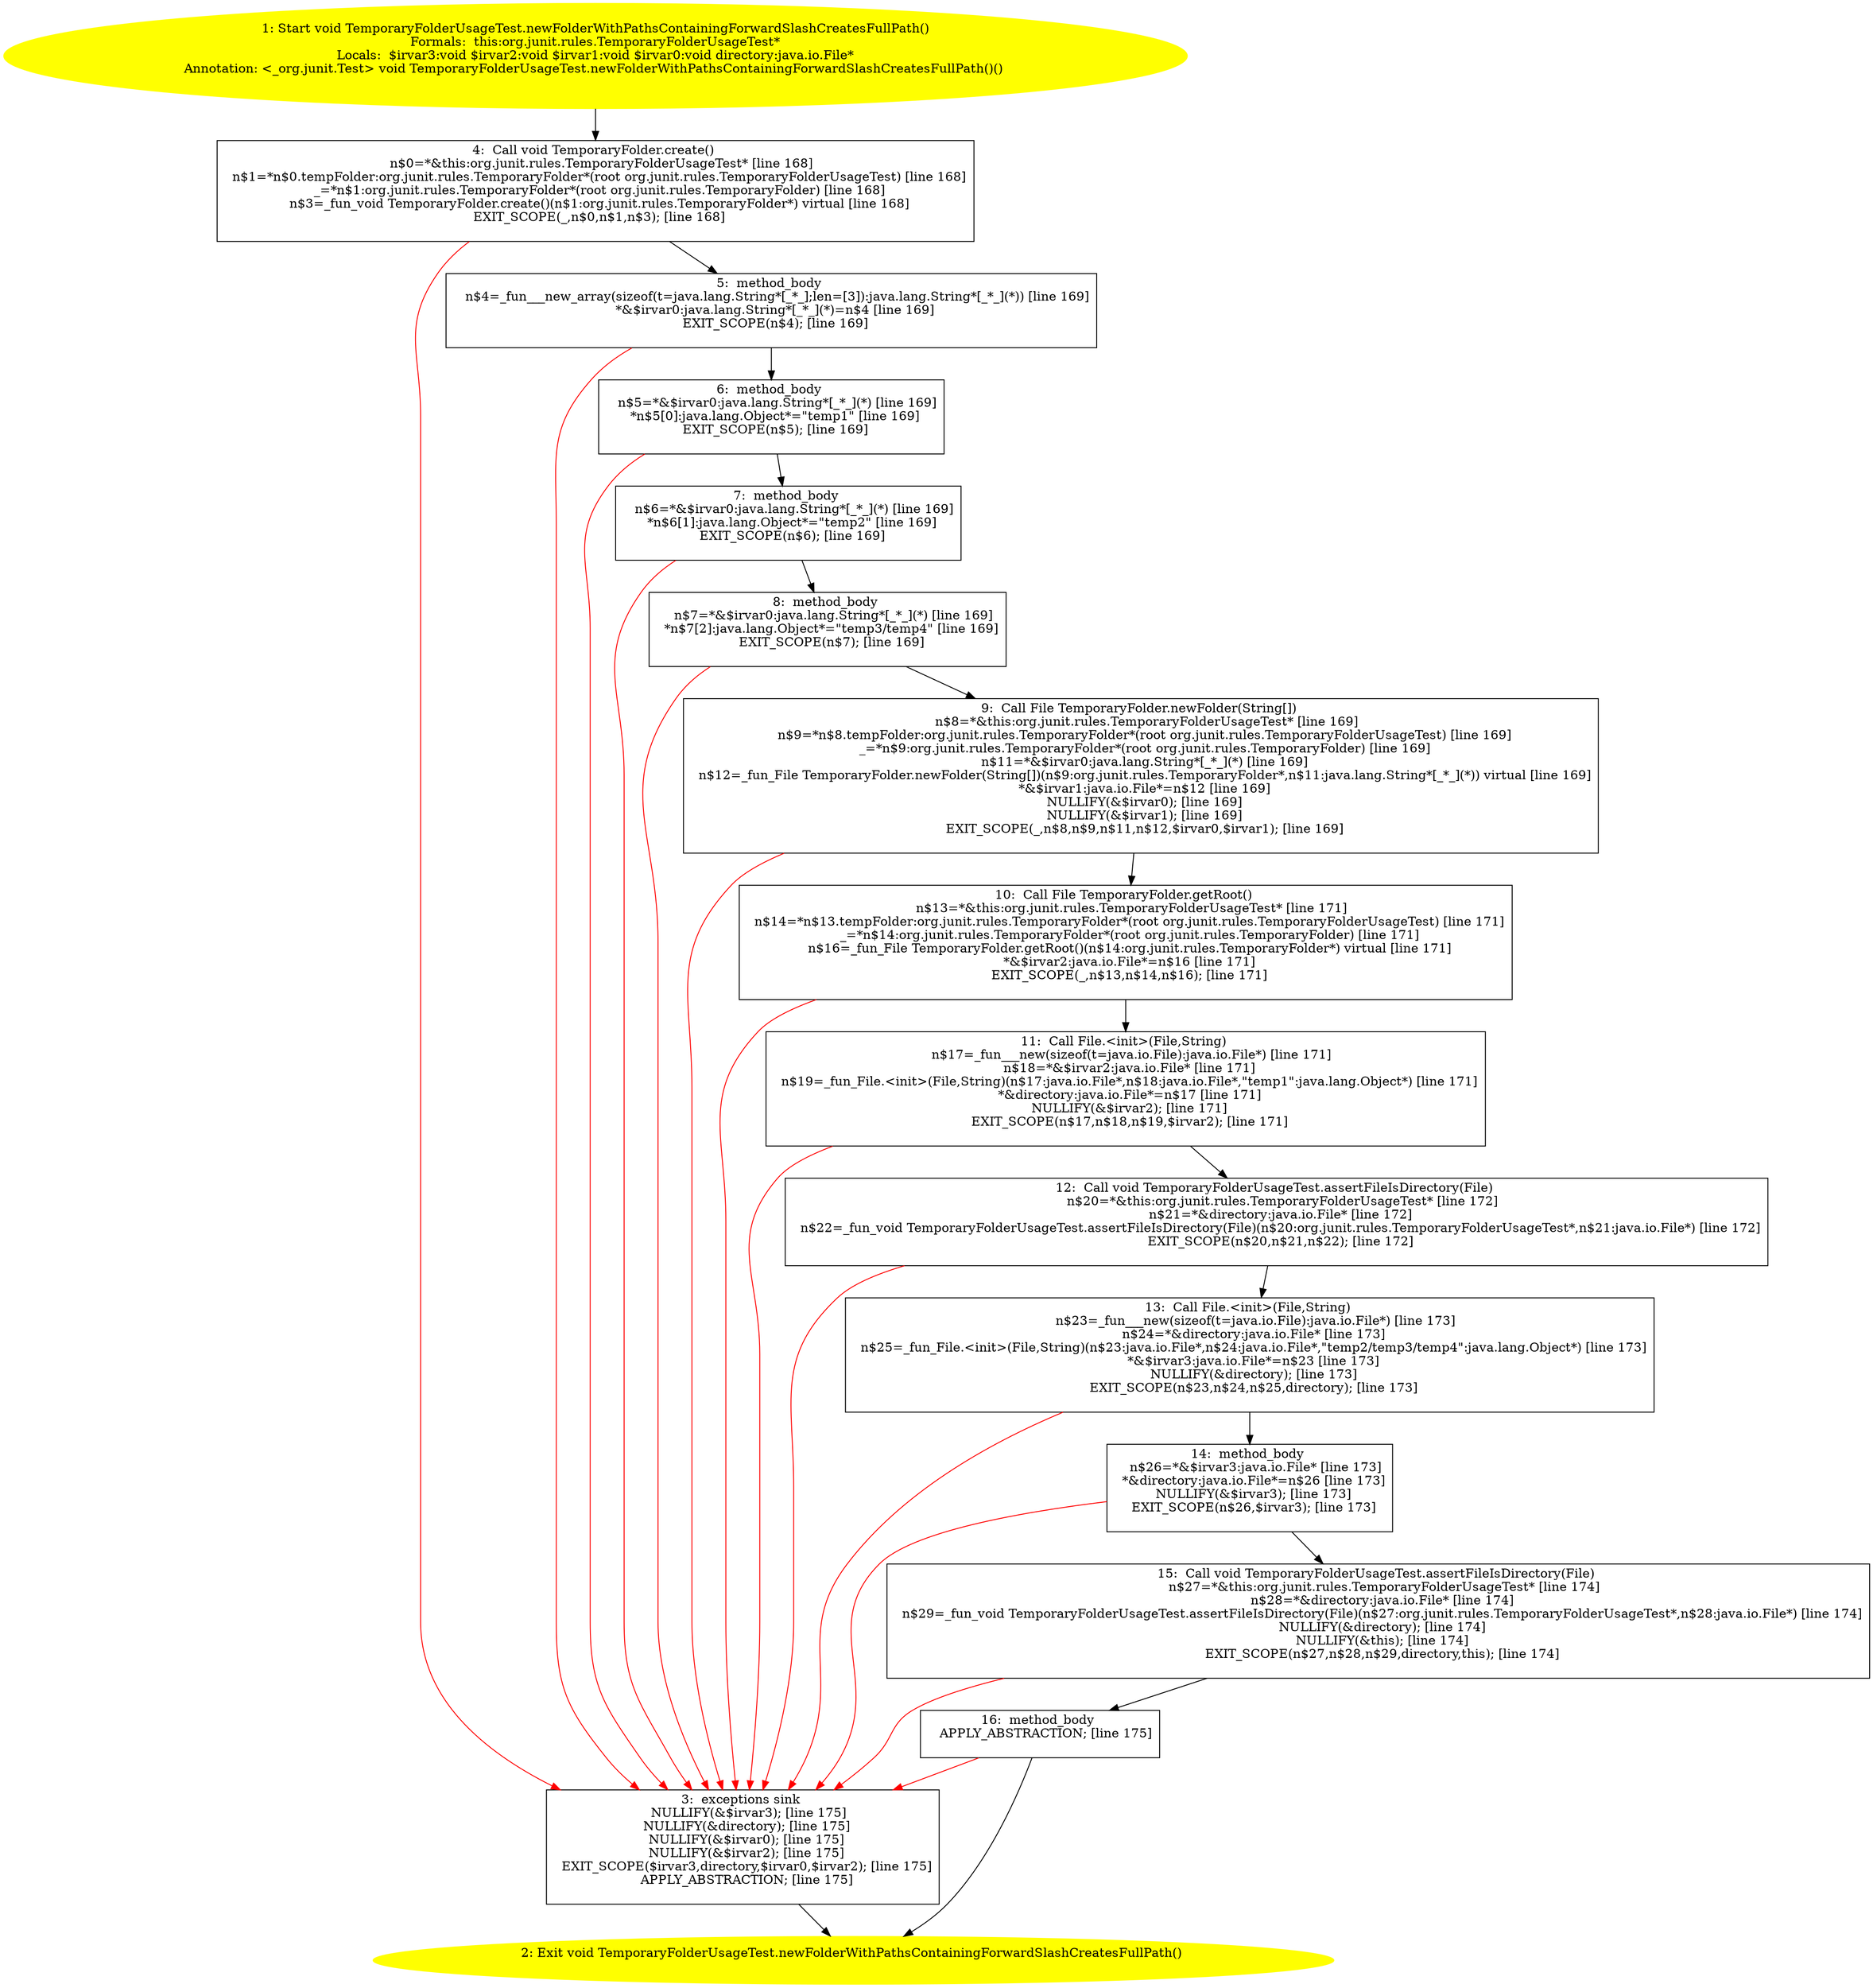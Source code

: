 /* @generated */
digraph cfg {
"org.junit.rules.TemporaryFolderUsageTest.newFolderWithPathsContainingForwardSlashCreatesFullPath():v.c6dd3075d3442bcac30aa6019a244153_1" [label="1: Start void TemporaryFolderUsageTest.newFolderWithPathsContainingForwardSlashCreatesFullPath()\nFormals:  this:org.junit.rules.TemporaryFolderUsageTest*\nLocals:  $irvar3:void $irvar2:void $irvar1:void $irvar0:void directory:java.io.File*\nAnnotation: <_org.junit.Test> void TemporaryFolderUsageTest.newFolderWithPathsContainingForwardSlashCreatesFullPath()() \n  " color=yellow style=filled]
	

	 "org.junit.rules.TemporaryFolderUsageTest.newFolderWithPathsContainingForwardSlashCreatesFullPath():v.c6dd3075d3442bcac30aa6019a244153_1" -> "org.junit.rules.TemporaryFolderUsageTest.newFolderWithPathsContainingForwardSlashCreatesFullPath():v.c6dd3075d3442bcac30aa6019a244153_4" ;
"org.junit.rules.TemporaryFolderUsageTest.newFolderWithPathsContainingForwardSlashCreatesFullPath():v.c6dd3075d3442bcac30aa6019a244153_2" [label="2: Exit void TemporaryFolderUsageTest.newFolderWithPathsContainingForwardSlashCreatesFullPath() \n  " color=yellow style=filled]
	

"org.junit.rules.TemporaryFolderUsageTest.newFolderWithPathsContainingForwardSlashCreatesFullPath():v.c6dd3075d3442bcac30aa6019a244153_3" [label="3:  exceptions sink \n   NULLIFY(&$irvar3); [line 175]\n  NULLIFY(&directory); [line 175]\n  NULLIFY(&$irvar0); [line 175]\n  NULLIFY(&$irvar2); [line 175]\n  EXIT_SCOPE($irvar3,directory,$irvar0,$irvar2); [line 175]\n  APPLY_ABSTRACTION; [line 175]\n " shape="box"]
	

	 "org.junit.rules.TemporaryFolderUsageTest.newFolderWithPathsContainingForwardSlashCreatesFullPath():v.c6dd3075d3442bcac30aa6019a244153_3" -> "org.junit.rules.TemporaryFolderUsageTest.newFolderWithPathsContainingForwardSlashCreatesFullPath():v.c6dd3075d3442bcac30aa6019a244153_2" ;
"org.junit.rules.TemporaryFolderUsageTest.newFolderWithPathsContainingForwardSlashCreatesFullPath():v.c6dd3075d3442bcac30aa6019a244153_4" [label="4:  Call void TemporaryFolder.create() \n   n$0=*&this:org.junit.rules.TemporaryFolderUsageTest* [line 168]\n  n$1=*n$0.tempFolder:org.junit.rules.TemporaryFolder*(root org.junit.rules.TemporaryFolderUsageTest) [line 168]\n  _=*n$1:org.junit.rules.TemporaryFolder*(root org.junit.rules.TemporaryFolder) [line 168]\n  n$3=_fun_void TemporaryFolder.create()(n$1:org.junit.rules.TemporaryFolder*) virtual [line 168]\n  EXIT_SCOPE(_,n$0,n$1,n$3); [line 168]\n " shape="box"]
	

	 "org.junit.rules.TemporaryFolderUsageTest.newFolderWithPathsContainingForwardSlashCreatesFullPath():v.c6dd3075d3442bcac30aa6019a244153_4" -> "org.junit.rules.TemporaryFolderUsageTest.newFolderWithPathsContainingForwardSlashCreatesFullPath():v.c6dd3075d3442bcac30aa6019a244153_5" ;
	 "org.junit.rules.TemporaryFolderUsageTest.newFolderWithPathsContainingForwardSlashCreatesFullPath():v.c6dd3075d3442bcac30aa6019a244153_4" -> "org.junit.rules.TemporaryFolderUsageTest.newFolderWithPathsContainingForwardSlashCreatesFullPath():v.c6dd3075d3442bcac30aa6019a244153_3" [color="red" ];
"org.junit.rules.TemporaryFolderUsageTest.newFolderWithPathsContainingForwardSlashCreatesFullPath():v.c6dd3075d3442bcac30aa6019a244153_5" [label="5:  method_body \n   n$4=_fun___new_array(sizeof(t=java.lang.String*[_*_];len=[3]):java.lang.String*[_*_](*)) [line 169]\n  *&$irvar0:java.lang.String*[_*_](*)=n$4 [line 169]\n  EXIT_SCOPE(n$4); [line 169]\n " shape="box"]
	

	 "org.junit.rules.TemporaryFolderUsageTest.newFolderWithPathsContainingForwardSlashCreatesFullPath():v.c6dd3075d3442bcac30aa6019a244153_5" -> "org.junit.rules.TemporaryFolderUsageTest.newFolderWithPathsContainingForwardSlashCreatesFullPath():v.c6dd3075d3442bcac30aa6019a244153_6" ;
	 "org.junit.rules.TemporaryFolderUsageTest.newFolderWithPathsContainingForwardSlashCreatesFullPath():v.c6dd3075d3442bcac30aa6019a244153_5" -> "org.junit.rules.TemporaryFolderUsageTest.newFolderWithPathsContainingForwardSlashCreatesFullPath():v.c6dd3075d3442bcac30aa6019a244153_3" [color="red" ];
"org.junit.rules.TemporaryFolderUsageTest.newFolderWithPathsContainingForwardSlashCreatesFullPath():v.c6dd3075d3442bcac30aa6019a244153_6" [label="6:  method_body \n   n$5=*&$irvar0:java.lang.String*[_*_](*) [line 169]\n  *n$5[0]:java.lang.Object*=\"temp1\" [line 169]\n  EXIT_SCOPE(n$5); [line 169]\n " shape="box"]
	

	 "org.junit.rules.TemporaryFolderUsageTest.newFolderWithPathsContainingForwardSlashCreatesFullPath():v.c6dd3075d3442bcac30aa6019a244153_6" -> "org.junit.rules.TemporaryFolderUsageTest.newFolderWithPathsContainingForwardSlashCreatesFullPath():v.c6dd3075d3442bcac30aa6019a244153_7" ;
	 "org.junit.rules.TemporaryFolderUsageTest.newFolderWithPathsContainingForwardSlashCreatesFullPath():v.c6dd3075d3442bcac30aa6019a244153_6" -> "org.junit.rules.TemporaryFolderUsageTest.newFolderWithPathsContainingForwardSlashCreatesFullPath():v.c6dd3075d3442bcac30aa6019a244153_3" [color="red" ];
"org.junit.rules.TemporaryFolderUsageTest.newFolderWithPathsContainingForwardSlashCreatesFullPath():v.c6dd3075d3442bcac30aa6019a244153_7" [label="7:  method_body \n   n$6=*&$irvar0:java.lang.String*[_*_](*) [line 169]\n  *n$6[1]:java.lang.Object*=\"temp2\" [line 169]\n  EXIT_SCOPE(n$6); [line 169]\n " shape="box"]
	

	 "org.junit.rules.TemporaryFolderUsageTest.newFolderWithPathsContainingForwardSlashCreatesFullPath():v.c6dd3075d3442bcac30aa6019a244153_7" -> "org.junit.rules.TemporaryFolderUsageTest.newFolderWithPathsContainingForwardSlashCreatesFullPath():v.c6dd3075d3442bcac30aa6019a244153_8" ;
	 "org.junit.rules.TemporaryFolderUsageTest.newFolderWithPathsContainingForwardSlashCreatesFullPath():v.c6dd3075d3442bcac30aa6019a244153_7" -> "org.junit.rules.TemporaryFolderUsageTest.newFolderWithPathsContainingForwardSlashCreatesFullPath():v.c6dd3075d3442bcac30aa6019a244153_3" [color="red" ];
"org.junit.rules.TemporaryFolderUsageTest.newFolderWithPathsContainingForwardSlashCreatesFullPath():v.c6dd3075d3442bcac30aa6019a244153_8" [label="8:  method_body \n   n$7=*&$irvar0:java.lang.String*[_*_](*) [line 169]\n  *n$7[2]:java.lang.Object*=\"temp3/temp4\" [line 169]\n  EXIT_SCOPE(n$7); [line 169]\n " shape="box"]
	

	 "org.junit.rules.TemporaryFolderUsageTest.newFolderWithPathsContainingForwardSlashCreatesFullPath():v.c6dd3075d3442bcac30aa6019a244153_8" -> "org.junit.rules.TemporaryFolderUsageTest.newFolderWithPathsContainingForwardSlashCreatesFullPath():v.c6dd3075d3442bcac30aa6019a244153_9" ;
	 "org.junit.rules.TemporaryFolderUsageTest.newFolderWithPathsContainingForwardSlashCreatesFullPath():v.c6dd3075d3442bcac30aa6019a244153_8" -> "org.junit.rules.TemporaryFolderUsageTest.newFolderWithPathsContainingForwardSlashCreatesFullPath():v.c6dd3075d3442bcac30aa6019a244153_3" [color="red" ];
"org.junit.rules.TemporaryFolderUsageTest.newFolderWithPathsContainingForwardSlashCreatesFullPath():v.c6dd3075d3442bcac30aa6019a244153_9" [label="9:  Call File TemporaryFolder.newFolder(String[]) \n   n$8=*&this:org.junit.rules.TemporaryFolderUsageTest* [line 169]\n  n$9=*n$8.tempFolder:org.junit.rules.TemporaryFolder*(root org.junit.rules.TemporaryFolderUsageTest) [line 169]\n  _=*n$9:org.junit.rules.TemporaryFolder*(root org.junit.rules.TemporaryFolder) [line 169]\n  n$11=*&$irvar0:java.lang.String*[_*_](*) [line 169]\n  n$12=_fun_File TemporaryFolder.newFolder(String[])(n$9:org.junit.rules.TemporaryFolder*,n$11:java.lang.String*[_*_](*)) virtual [line 169]\n  *&$irvar1:java.io.File*=n$12 [line 169]\n  NULLIFY(&$irvar0); [line 169]\n  NULLIFY(&$irvar1); [line 169]\n  EXIT_SCOPE(_,n$8,n$9,n$11,n$12,$irvar0,$irvar1); [line 169]\n " shape="box"]
	

	 "org.junit.rules.TemporaryFolderUsageTest.newFolderWithPathsContainingForwardSlashCreatesFullPath():v.c6dd3075d3442bcac30aa6019a244153_9" -> "org.junit.rules.TemporaryFolderUsageTest.newFolderWithPathsContainingForwardSlashCreatesFullPath():v.c6dd3075d3442bcac30aa6019a244153_10" ;
	 "org.junit.rules.TemporaryFolderUsageTest.newFolderWithPathsContainingForwardSlashCreatesFullPath():v.c6dd3075d3442bcac30aa6019a244153_9" -> "org.junit.rules.TemporaryFolderUsageTest.newFolderWithPathsContainingForwardSlashCreatesFullPath():v.c6dd3075d3442bcac30aa6019a244153_3" [color="red" ];
"org.junit.rules.TemporaryFolderUsageTest.newFolderWithPathsContainingForwardSlashCreatesFullPath():v.c6dd3075d3442bcac30aa6019a244153_10" [label="10:  Call File TemporaryFolder.getRoot() \n   n$13=*&this:org.junit.rules.TemporaryFolderUsageTest* [line 171]\n  n$14=*n$13.tempFolder:org.junit.rules.TemporaryFolder*(root org.junit.rules.TemporaryFolderUsageTest) [line 171]\n  _=*n$14:org.junit.rules.TemporaryFolder*(root org.junit.rules.TemporaryFolder) [line 171]\n  n$16=_fun_File TemporaryFolder.getRoot()(n$14:org.junit.rules.TemporaryFolder*) virtual [line 171]\n  *&$irvar2:java.io.File*=n$16 [line 171]\n  EXIT_SCOPE(_,n$13,n$14,n$16); [line 171]\n " shape="box"]
	

	 "org.junit.rules.TemporaryFolderUsageTest.newFolderWithPathsContainingForwardSlashCreatesFullPath():v.c6dd3075d3442bcac30aa6019a244153_10" -> "org.junit.rules.TemporaryFolderUsageTest.newFolderWithPathsContainingForwardSlashCreatesFullPath():v.c6dd3075d3442bcac30aa6019a244153_11" ;
	 "org.junit.rules.TemporaryFolderUsageTest.newFolderWithPathsContainingForwardSlashCreatesFullPath():v.c6dd3075d3442bcac30aa6019a244153_10" -> "org.junit.rules.TemporaryFolderUsageTest.newFolderWithPathsContainingForwardSlashCreatesFullPath():v.c6dd3075d3442bcac30aa6019a244153_3" [color="red" ];
"org.junit.rules.TemporaryFolderUsageTest.newFolderWithPathsContainingForwardSlashCreatesFullPath():v.c6dd3075d3442bcac30aa6019a244153_11" [label="11:  Call File.<init>(File,String) \n   n$17=_fun___new(sizeof(t=java.io.File):java.io.File*) [line 171]\n  n$18=*&$irvar2:java.io.File* [line 171]\n  n$19=_fun_File.<init>(File,String)(n$17:java.io.File*,n$18:java.io.File*,\"temp1\":java.lang.Object*) [line 171]\n  *&directory:java.io.File*=n$17 [line 171]\n  NULLIFY(&$irvar2); [line 171]\n  EXIT_SCOPE(n$17,n$18,n$19,$irvar2); [line 171]\n " shape="box"]
	

	 "org.junit.rules.TemporaryFolderUsageTest.newFolderWithPathsContainingForwardSlashCreatesFullPath():v.c6dd3075d3442bcac30aa6019a244153_11" -> "org.junit.rules.TemporaryFolderUsageTest.newFolderWithPathsContainingForwardSlashCreatesFullPath():v.c6dd3075d3442bcac30aa6019a244153_12" ;
	 "org.junit.rules.TemporaryFolderUsageTest.newFolderWithPathsContainingForwardSlashCreatesFullPath():v.c6dd3075d3442bcac30aa6019a244153_11" -> "org.junit.rules.TemporaryFolderUsageTest.newFolderWithPathsContainingForwardSlashCreatesFullPath():v.c6dd3075d3442bcac30aa6019a244153_3" [color="red" ];
"org.junit.rules.TemporaryFolderUsageTest.newFolderWithPathsContainingForwardSlashCreatesFullPath():v.c6dd3075d3442bcac30aa6019a244153_12" [label="12:  Call void TemporaryFolderUsageTest.assertFileIsDirectory(File) \n   n$20=*&this:org.junit.rules.TemporaryFolderUsageTest* [line 172]\n  n$21=*&directory:java.io.File* [line 172]\n  n$22=_fun_void TemporaryFolderUsageTest.assertFileIsDirectory(File)(n$20:org.junit.rules.TemporaryFolderUsageTest*,n$21:java.io.File*) [line 172]\n  EXIT_SCOPE(n$20,n$21,n$22); [line 172]\n " shape="box"]
	

	 "org.junit.rules.TemporaryFolderUsageTest.newFolderWithPathsContainingForwardSlashCreatesFullPath():v.c6dd3075d3442bcac30aa6019a244153_12" -> "org.junit.rules.TemporaryFolderUsageTest.newFolderWithPathsContainingForwardSlashCreatesFullPath():v.c6dd3075d3442bcac30aa6019a244153_13" ;
	 "org.junit.rules.TemporaryFolderUsageTest.newFolderWithPathsContainingForwardSlashCreatesFullPath():v.c6dd3075d3442bcac30aa6019a244153_12" -> "org.junit.rules.TemporaryFolderUsageTest.newFolderWithPathsContainingForwardSlashCreatesFullPath():v.c6dd3075d3442bcac30aa6019a244153_3" [color="red" ];
"org.junit.rules.TemporaryFolderUsageTest.newFolderWithPathsContainingForwardSlashCreatesFullPath():v.c6dd3075d3442bcac30aa6019a244153_13" [label="13:  Call File.<init>(File,String) \n   n$23=_fun___new(sizeof(t=java.io.File):java.io.File*) [line 173]\n  n$24=*&directory:java.io.File* [line 173]\n  n$25=_fun_File.<init>(File,String)(n$23:java.io.File*,n$24:java.io.File*,\"temp2/temp3/temp4\":java.lang.Object*) [line 173]\n  *&$irvar3:java.io.File*=n$23 [line 173]\n  NULLIFY(&directory); [line 173]\n  EXIT_SCOPE(n$23,n$24,n$25,directory); [line 173]\n " shape="box"]
	

	 "org.junit.rules.TemporaryFolderUsageTest.newFolderWithPathsContainingForwardSlashCreatesFullPath():v.c6dd3075d3442bcac30aa6019a244153_13" -> "org.junit.rules.TemporaryFolderUsageTest.newFolderWithPathsContainingForwardSlashCreatesFullPath():v.c6dd3075d3442bcac30aa6019a244153_14" ;
	 "org.junit.rules.TemporaryFolderUsageTest.newFolderWithPathsContainingForwardSlashCreatesFullPath():v.c6dd3075d3442bcac30aa6019a244153_13" -> "org.junit.rules.TemporaryFolderUsageTest.newFolderWithPathsContainingForwardSlashCreatesFullPath():v.c6dd3075d3442bcac30aa6019a244153_3" [color="red" ];
"org.junit.rules.TemporaryFolderUsageTest.newFolderWithPathsContainingForwardSlashCreatesFullPath():v.c6dd3075d3442bcac30aa6019a244153_14" [label="14:  method_body \n   n$26=*&$irvar3:java.io.File* [line 173]\n  *&directory:java.io.File*=n$26 [line 173]\n  NULLIFY(&$irvar3); [line 173]\n  EXIT_SCOPE(n$26,$irvar3); [line 173]\n " shape="box"]
	

	 "org.junit.rules.TemporaryFolderUsageTest.newFolderWithPathsContainingForwardSlashCreatesFullPath():v.c6dd3075d3442bcac30aa6019a244153_14" -> "org.junit.rules.TemporaryFolderUsageTest.newFolderWithPathsContainingForwardSlashCreatesFullPath():v.c6dd3075d3442bcac30aa6019a244153_15" ;
	 "org.junit.rules.TemporaryFolderUsageTest.newFolderWithPathsContainingForwardSlashCreatesFullPath():v.c6dd3075d3442bcac30aa6019a244153_14" -> "org.junit.rules.TemporaryFolderUsageTest.newFolderWithPathsContainingForwardSlashCreatesFullPath():v.c6dd3075d3442bcac30aa6019a244153_3" [color="red" ];
"org.junit.rules.TemporaryFolderUsageTest.newFolderWithPathsContainingForwardSlashCreatesFullPath():v.c6dd3075d3442bcac30aa6019a244153_15" [label="15:  Call void TemporaryFolderUsageTest.assertFileIsDirectory(File) \n   n$27=*&this:org.junit.rules.TemporaryFolderUsageTest* [line 174]\n  n$28=*&directory:java.io.File* [line 174]\n  n$29=_fun_void TemporaryFolderUsageTest.assertFileIsDirectory(File)(n$27:org.junit.rules.TemporaryFolderUsageTest*,n$28:java.io.File*) [line 174]\n  NULLIFY(&directory); [line 174]\n  NULLIFY(&this); [line 174]\n  EXIT_SCOPE(n$27,n$28,n$29,directory,this); [line 174]\n " shape="box"]
	

	 "org.junit.rules.TemporaryFolderUsageTest.newFolderWithPathsContainingForwardSlashCreatesFullPath():v.c6dd3075d3442bcac30aa6019a244153_15" -> "org.junit.rules.TemporaryFolderUsageTest.newFolderWithPathsContainingForwardSlashCreatesFullPath():v.c6dd3075d3442bcac30aa6019a244153_16" ;
	 "org.junit.rules.TemporaryFolderUsageTest.newFolderWithPathsContainingForwardSlashCreatesFullPath():v.c6dd3075d3442bcac30aa6019a244153_15" -> "org.junit.rules.TemporaryFolderUsageTest.newFolderWithPathsContainingForwardSlashCreatesFullPath():v.c6dd3075d3442bcac30aa6019a244153_3" [color="red" ];
"org.junit.rules.TemporaryFolderUsageTest.newFolderWithPathsContainingForwardSlashCreatesFullPath():v.c6dd3075d3442bcac30aa6019a244153_16" [label="16:  method_body \n   APPLY_ABSTRACTION; [line 175]\n " shape="box"]
	

	 "org.junit.rules.TemporaryFolderUsageTest.newFolderWithPathsContainingForwardSlashCreatesFullPath():v.c6dd3075d3442bcac30aa6019a244153_16" -> "org.junit.rules.TemporaryFolderUsageTest.newFolderWithPathsContainingForwardSlashCreatesFullPath():v.c6dd3075d3442bcac30aa6019a244153_2" ;
	 "org.junit.rules.TemporaryFolderUsageTest.newFolderWithPathsContainingForwardSlashCreatesFullPath():v.c6dd3075d3442bcac30aa6019a244153_16" -> "org.junit.rules.TemporaryFolderUsageTest.newFolderWithPathsContainingForwardSlashCreatesFullPath():v.c6dd3075d3442bcac30aa6019a244153_3" [color="red" ];
}
